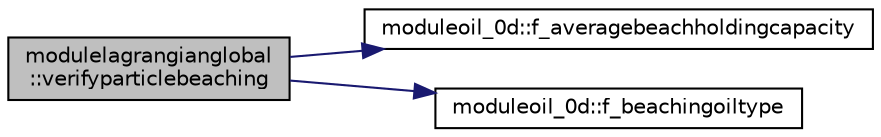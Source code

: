digraph "modulelagrangianglobal::verifyparticlebeaching"
{
 // LATEX_PDF_SIZE
  edge [fontname="Helvetica",fontsize="10",labelfontname="Helvetica",labelfontsize="10"];
  node [fontname="Helvetica",fontsize="10",shape=record];
  rankdir="LR";
  Node1 [label="modulelagrangianglobal\l::verifyparticlebeaching",height=0.2,width=0.4,color="black", fillcolor="grey75", style="filled", fontcolor="black",tooltip=" "];
  Node1 -> Node2 [color="midnightblue",fontsize="10",style="solid"];
  Node2 [label="moduleoil_0d::f_averagebeachholdingcapacity",height=0.2,width=0.4,color="black", fillcolor="white", style="filled",URL="$namespacemoduleoil__0d.html#aee91b87fe4777a6a4e92f109ca97d6d5",tooltip=" "];
  Node1 -> Node3 [color="midnightblue",fontsize="10",style="solid"];
  Node3 [label="moduleoil_0d::f_beachingoiltype",height=0.2,width=0.4,color="black", fillcolor="white", style="filled",URL="$namespacemoduleoil__0d.html#a9937a8fb676e29f80bcbbda743712412",tooltip=" "];
}
